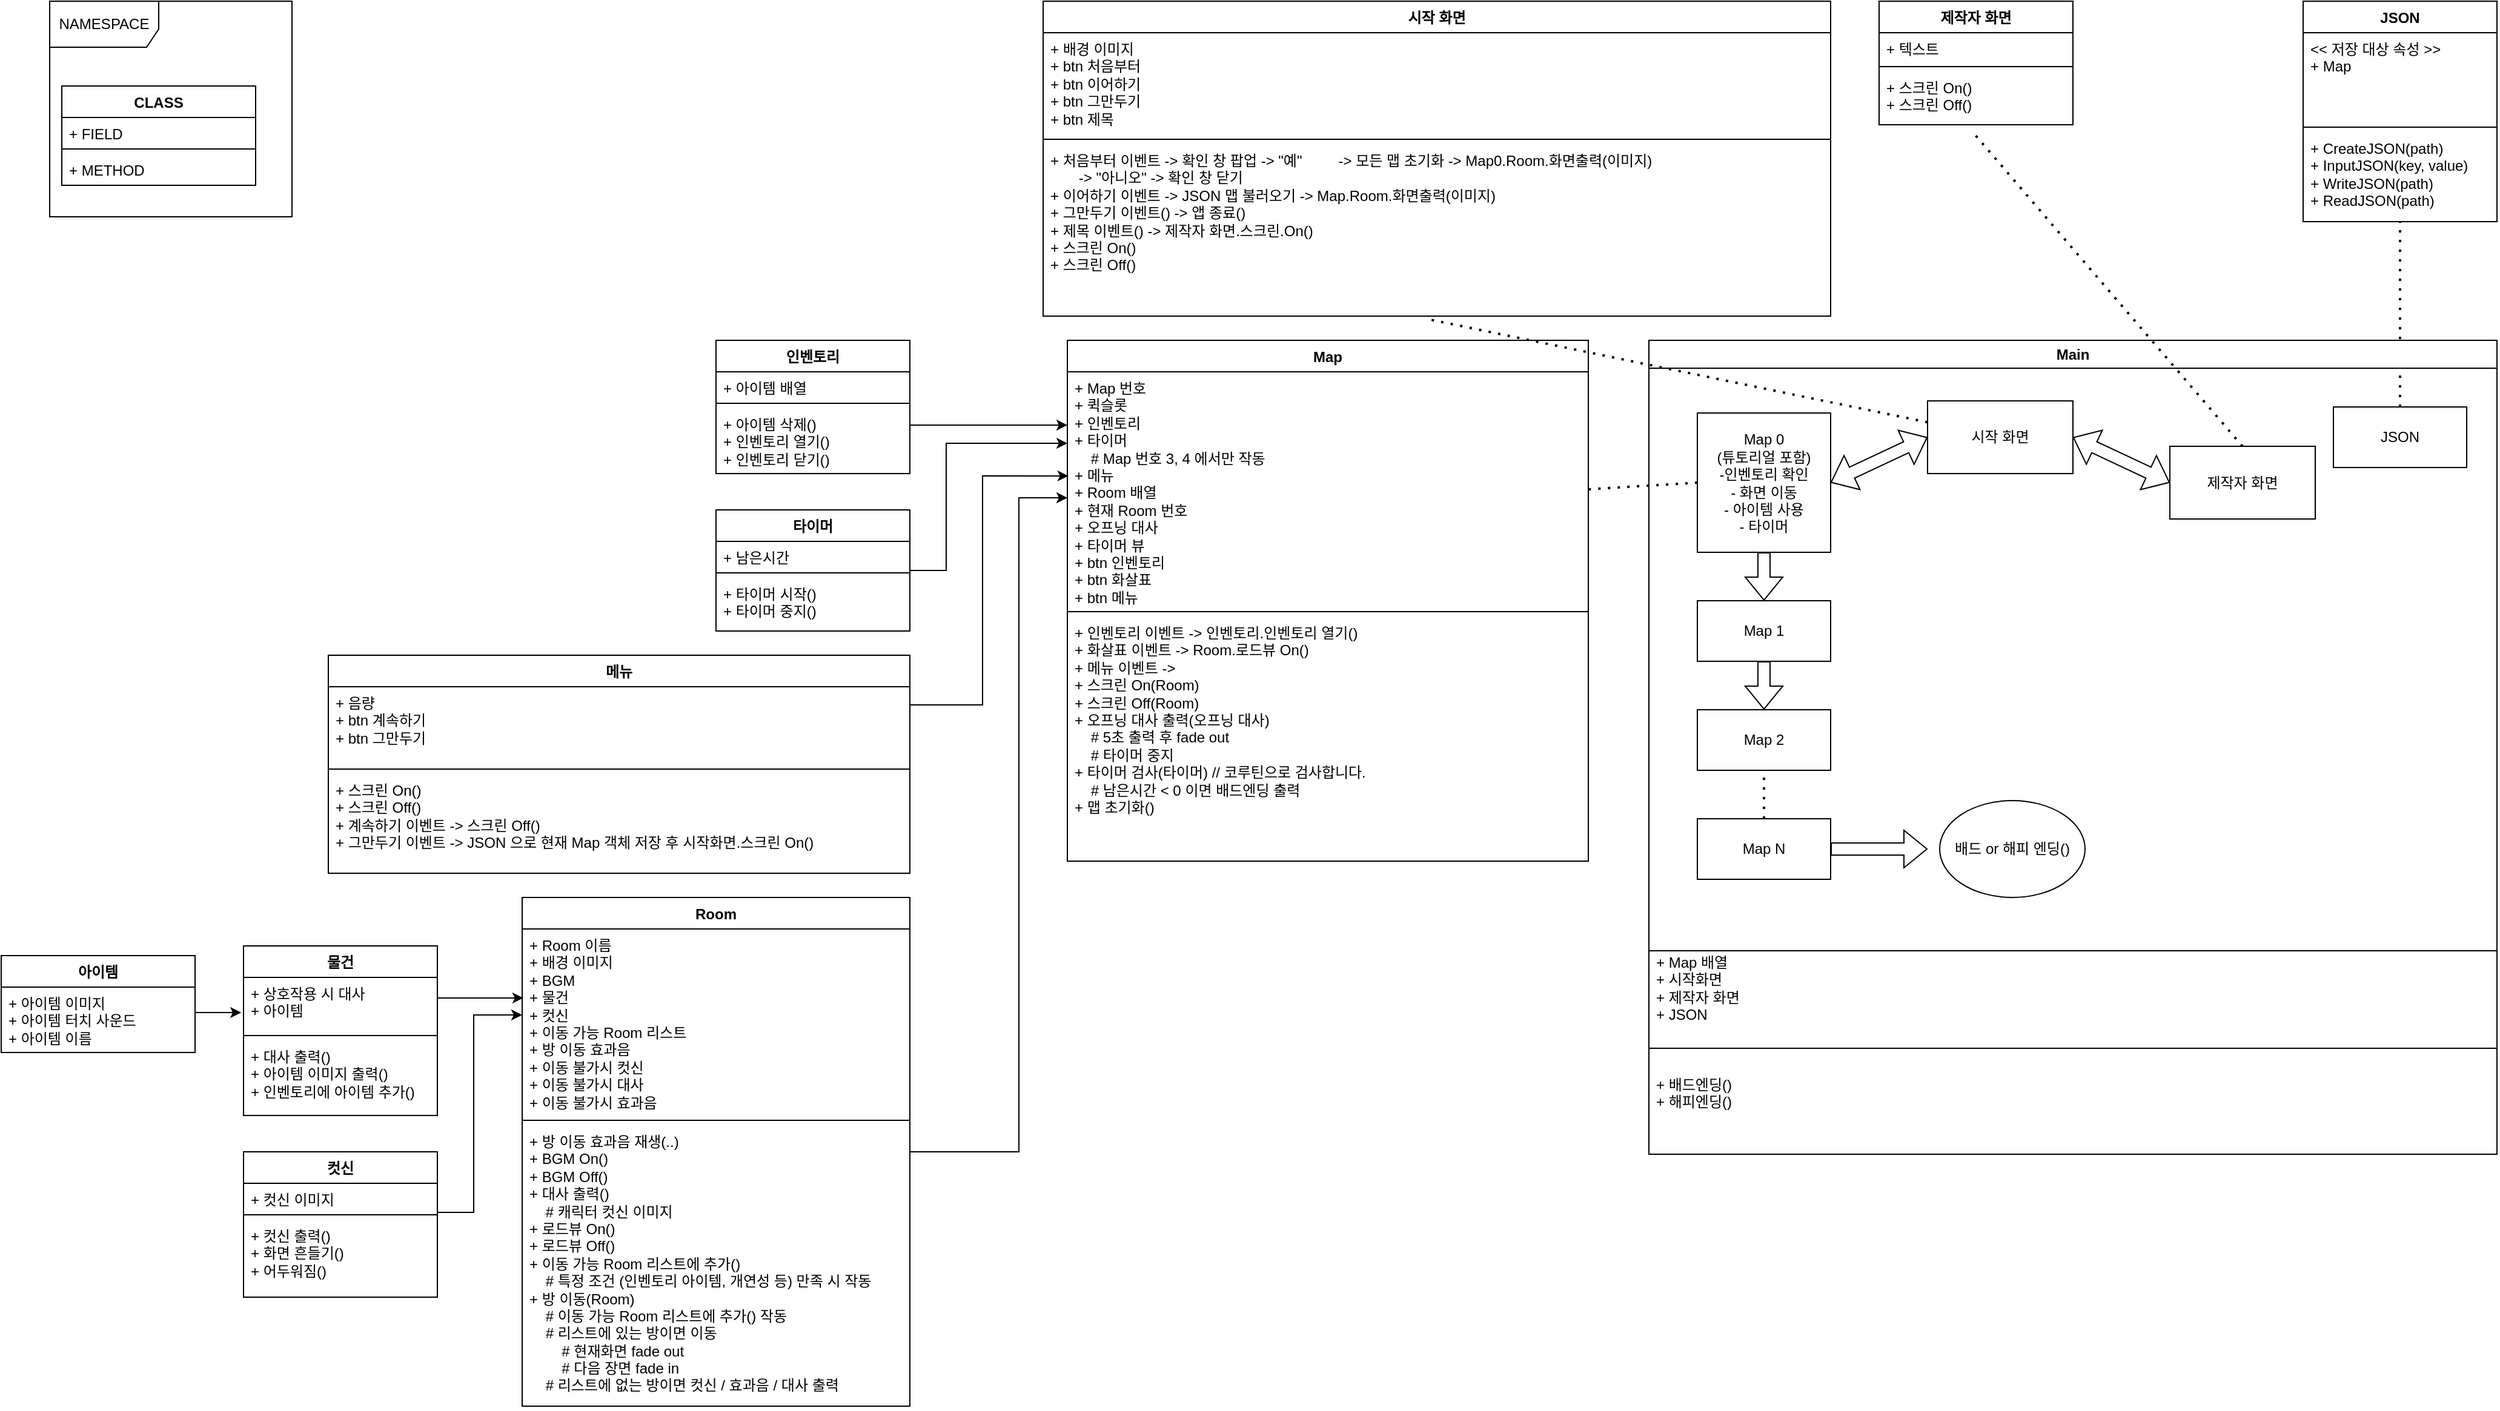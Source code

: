 <mxfile version="21.2.8" type="device">
  <diagram id="Ue0m_00hYuM2AanBgo_J" name="페이지-1">
    <mxGraphModel dx="3712" dy="1188" grid="1" gridSize="10" guides="1" tooltips="1" connect="1" arrows="1" fold="1" page="1" pageScale="1" pageWidth="827" pageHeight="1169" math="0" shadow="0">
      <root>
        <object label="" ReadJSON="" id="0">
          <mxCell />
        </object>
        <mxCell id="1" parent="0" />
        <mxCell id="vgwewGPwWs4jTi2JDRfR-20" value="CLASS" style="swimlane;fontStyle=1;align=center;verticalAlign=top;childLayout=stackLayout;horizontal=1;startSize=26;horizontalStack=0;resizeParent=1;resizeParentMax=0;resizeLast=0;collapsible=1;marginBottom=0;whiteSpace=wrap;html=1;" parent="1" vertex="1">
          <mxGeometry x="-810" y="80" width="160" height="82" as="geometry" />
        </mxCell>
        <mxCell id="vgwewGPwWs4jTi2JDRfR-21" value="+ FIELD" style="text;strokeColor=none;fillColor=none;align=left;verticalAlign=top;spacingLeft=4;spacingRight=4;overflow=hidden;rotatable=0;points=[[0,0.5],[1,0.5]];portConstraint=eastwest;whiteSpace=wrap;html=1;" parent="vgwewGPwWs4jTi2JDRfR-20" vertex="1">
          <mxGeometry y="26" width="160" height="22" as="geometry" />
        </mxCell>
        <mxCell id="vgwewGPwWs4jTi2JDRfR-22" value="" style="line;strokeWidth=1;fillColor=none;align=left;verticalAlign=middle;spacingTop=-1;spacingLeft=3;spacingRight=3;rotatable=0;labelPosition=right;points=[];portConstraint=eastwest;strokeColor=inherit;" parent="vgwewGPwWs4jTi2JDRfR-20" vertex="1">
          <mxGeometry y="48" width="160" height="8" as="geometry" />
        </mxCell>
        <mxCell id="vgwewGPwWs4jTi2JDRfR-23" value="+ METHOD" style="text;strokeColor=none;fillColor=none;align=left;verticalAlign=top;spacingLeft=4;spacingRight=4;overflow=hidden;rotatable=0;points=[[0,0.5],[1,0.5]];portConstraint=eastwest;whiteSpace=wrap;html=1;" parent="vgwewGPwWs4jTi2JDRfR-20" vertex="1">
          <mxGeometry y="56" width="160" height="26" as="geometry" />
        </mxCell>
        <mxCell id="vgwewGPwWs4jTi2JDRfR-25" value="시작 화면" style="swimlane;fontStyle=1;align=center;verticalAlign=top;childLayout=stackLayout;horizontal=1;startSize=26;horizontalStack=0;resizeParent=1;resizeParentMax=0;resizeLast=0;collapsible=1;marginBottom=0;whiteSpace=wrap;html=1;" parent="1" vertex="1">
          <mxGeometry y="10" width="650" height="260" as="geometry" />
        </mxCell>
        <mxCell id="vgwewGPwWs4jTi2JDRfR-26" value="+ 배경 이미지&lt;br&gt;+ btn 처음부터&lt;br&gt;+ btn 이어하기&lt;br&gt;+ btn 그만두기&lt;br&gt;+ btn 제목" style="text;strokeColor=none;fillColor=none;align=left;verticalAlign=top;spacingLeft=4;spacingRight=4;overflow=hidden;rotatable=0;points=[[0,0.5],[1,0.5]];portConstraint=eastwest;whiteSpace=wrap;html=1;" parent="vgwewGPwWs4jTi2JDRfR-25" vertex="1">
          <mxGeometry y="26" width="650" height="84" as="geometry" />
        </mxCell>
        <mxCell id="vgwewGPwWs4jTi2JDRfR-27" value="" style="line;strokeWidth=1;fillColor=none;align=left;verticalAlign=middle;spacingTop=-1;spacingLeft=3;spacingRight=3;rotatable=0;labelPosition=right;points=[];portConstraint=eastwest;strokeColor=inherit;" parent="vgwewGPwWs4jTi2JDRfR-25" vertex="1">
          <mxGeometry y="110" width="650" height="8" as="geometry" />
        </mxCell>
        <mxCell id="vgwewGPwWs4jTi2JDRfR-28" value="+ 처음부터 이벤트 -&amp;gt; 확인 창 팝업 -&amp;gt; &quot;예&quot;&amp;nbsp; &amp;nbsp; &amp;nbsp; &amp;nbsp; &amp;nbsp;-&amp;gt; 모든 맵 초기화 -&amp;gt; Map0.Room.화면출력(이미지)&lt;br&gt;&lt;span style=&quot;white-space: pre;&quot;&gt; &lt;/span&gt;&lt;span style=&quot;white-space: pre;&quot;&gt; &lt;/span&gt;&lt;span style=&quot;white-space: pre;&quot;&gt; &lt;/span&gt;&lt;span style=&quot;white-space: pre;&quot;&gt; &lt;/span&gt;&lt;span style=&quot;white-space: pre;&quot;&gt; &lt;/span&gt;&lt;span style=&quot;white-space: pre;&quot;&gt; &lt;/span&gt;&lt;span style=&quot;white-space: pre;&quot;&gt; &lt;/span&gt;-&amp;gt; &quot;아니오&quot; -&amp;gt; 확인 창 닫기&lt;br&gt;+ 이어하기 이벤트 -&amp;gt; JSON 맵 불러오기 -&amp;gt; Map.Room.화면출력(이미지)&lt;br&gt;+ 그만두기 이벤트() -&amp;gt; 앱 종료()&lt;br&gt;+ 제목 이벤트() -&amp;gt; 제작자 화면.스크린.On()&lt;br&gt;+ 스크린 On()&lt;br&gt;+ 스크린 Off()" style="text;strokeColor=none;fillColor=none;align=left;verticalAlign=top;spacingLeft=4;spacingRight=4;overflow=hidden;rotatable=0;points=[[0,0.5],[1,0.5]];portConstraint=eastwest;whiteSpace=wrap;html=1;" parent="vgwewGPwWs4jTi2JDRfR-25" vertex="1">
          <mxGeometry y="118" width="650" height="142" as="geometry" />
        </mxCell>
        <mxCell id="vgwewGPwWs4jTi2JDRfR-30" value="NAMESPACE" style="shape=umlFrame;whiteSpace=wrap;html=1;pointerEvents=0;width=90;height=38;" parent="1" vertex="1">
          <mxGeometry x="-820" y="10" width="200" height="178" as="geometry" />
        </mxCell>
        <mxCell id="pPsOl5LPwn0ToeVwiGtm-1" value="물건" style="swimlane;fontStyle=1;align=center;verticalAlign=top;childLayout=stackLayout;horizontal=1;startSize=26;horizontalStack=0;resizeParent=1;resizeParentMax=0;resizeLast=0;collapsible=1;marginBottom=0;whiteSpace=wrap;html=1;" parent="1" vertex="1">
          <mxGeometry x="-660" y="790" width="160" height="140" as="geometry" />
        </mxCell>
        <mxCell id="pPsOl5LPwn0ToeVwiGtm-2" value="+ 상호작용 시 대사&lt;br&gt;+ 아이템" style="text;strokeColor=none;fillColor=none;align=left;verticalAlign=top;spacingLeft=4;spacingRight=4;overflow=hidden;rotatable=0;points=[[0,0.5],[1,0.5]];portConstraint=eastwest;whiteSpace=wrap;html=1;" parent="pPsOl5LPwn0ToeVwiGtm-1" vertex="1">
          <mxGeometry y="26" width="160" height="44" as="geometry" />
        </mxCell>
        <mxCell id="pPsOl5LPwn0ToeVwiGtm-3" value="" style="line;strokeWidth=1;fillColor=none;align=left;verticalAlign=middle;spacingTop=-1;spacingLeft=3;spacingRight=3;rotatable=0;labelPosition=right;points=[];portConstraint=eastwest;strokeColor=inherit;" parent="pPsOl5LPwn0ToeVwiGtm-1" vertex="1">
          <mxGeometry y="70" width="160" height="8" as="geometry" />
        </mxCell>
        <mxCell id="pPsOl5LPwn0ToeVwiGtm-4" value="+ 대사 출력()&lt;br&gt;+ 아이템 이미지 출력()&lt;br&gt;+ 인벤토리에 아이템 추가()" style="text;strokeColor=none;fillColor=none;align=left;verticalAlign=top;spacingLeft=4;spacingRight=4;overflow=hidden;rotatable=0;points=[[0,0.5],[1,0.5]];portConstraint=eastwest;whiteSpace=wrap;html=1;" parent="pPsOl5LPwn0ToeVwiGtm-1" vertex="1">
          <mxGeometry y="78" width="160" height="62" as="geometry" />
        </mxCell>
        <mxCell id="pPsOl5LPwn0ToeVwiGtm-11" value="" style="endArrow=none;dashed=1;html=1;dashPattern=1 3;strokeWidth=2;rounded=0;exitX=0.5;exitY=0;exitDx=0;exitDy=0;" parent="1" source="pPsOl5LPwn0ToeVwiGtm-10" target="1Pmvb0UldeOB8in_ccyl-34" edge="1">
          <mxGeometry width="50" height="50" relative="1" as="geometry">
            <mxPoint x="390" y="570" as="sourcePoint" />
            <mxPoint x="1040" y="255" as="targetPoint" />
          </mxGeometry>
        </mxCell>
        <mxCell id="pPsOl5LPwn0ToeVwiGtm-23" value="Main" style="swimlane;whiteSpace=wrap;html=1;" parent="1" vertex="1">
          <mxGeometry x="500" y="290" width="700" height="672" as="geometry" />
        </mxCell>
        <mxCell id="pPsOl5LPwn0ToeVwiGtm-10" value="JSON" style="html=1;whiteSpace=wrap;" parent="pPsOl5LPwn0ToeVwiGtm-23" vertex="1">
          <mxGeometry x="565" y="55" width="110" height="50" as="geometry" />
        </mxCell>
        <mxCell id="vgwewGPwWs4jTi2JDRfR-37" value="Map 0&lt;br&gt;(튜토리얼 포함)&lt;br&gt;-인벤토리 확인&lt;br&gt;- 화면 이동&lt;br&gt;- 아이템 사용&lt;br&gt;- 타이머" style="html=1;whiteSpace=wrap;" parent="pPsOl5LPwn0ToeVwiGtm-23" vertex="1">
          <mxGeometry x="40" y="60" width="110" height="115" as="geometry" />
        </mxCell>
        <mxCell id="vgwewGPwWs4jTi2JDRfR-39" value="Map 1" style="html=1;whiteSpace=wrap;" parent="pPsOl5LPwn0ToeVwiGtm-23" vertex="1">
          <mxGeometry x="40" y="215" width="110" height="50" as="geometry" />
        </mxCell>
        <mxCell id="vgwewGPwWs4jTi2JDRfR-38" value="Map 2" style="html=1;whiteSpace=wrap;" parent="pPsOl5LPwn0ToeVwiGtm-23" vertex="1">
          <mxGeometry x="40" y="305" width="110" height="50" as="geometry" />
        </mxCell>
        <mxCell id="pPsOl5LPwn0ToeVwiGtm-28" value="시작 화면" style="rounded=0;whiteSpace=wrap;html=1;" parent="pPsOl5LPwn0ToeVwiGtm-23" vertex="1">
          <mxGeometry x="230" y="50" width="120" height="60" as="geometry" />
        </mxCell>
        <mxCell id="1Pmvb0UldeOB8in_ccyl-90" value="" style="endArrow=none;dashed=1;html=1;dashPattern=1 3;strokeWidth=2;rounded=0;entryX=0.5;entryY=1;entryDx=0;entryDy=0;exitX=0.5;exitY=0;exitDx=0;exitDy=0;" parent="pPsOl5LPwn0ToeVwiGtm-23" source="1Pmvb0UldeOB8in_ccyl-92" target="vgwewGPwWs4jTi2JDRfR-38" edge="1">
          <mxGeometry width="50" height="50" relative="1" as="geometry">
            <mxPoint x="130" y="430" as="sourcePoint" />
            <mxPoint x="130" y="370" as="targetPoint" />
          </mxGeometry>
        </mxCell>
        <mxCell id="1Pmvb0UldeOB8in_ccyl-92" value="Map N" style="html=1;whiteSpace=wrap;" parent="pPsOl5LPwn0ToeVwiGtm-23" vertex="1">
          <mxGeometry x="40" y="395" width="110" height="50" as="geometry" />
        </mxCell>
        <mxCell id="1Pmvb0UldeOB8in_ccyl-93" value="제작자 화면" style="rounded=0;whiteSpace=wrap;html=1;" parent="pPsOl5LPwn0ToeVwiGtm-23" vertex="1">
          <mxGeometry x="430" y="87.5" width="120" height="60" as="geometry" />
        </mxCell>
        <mxCell id="1Pmvb0UldeOB8in_ccyl-94" value="" style="shape=flexArrow;endArrow=classic;startArrow=classic;html=1;rounded=0;exitX=1;exitY=0.5;exitDx=0;exitDy=0;entryX=0;entryY=0.5;entryDx=0;entryDy=0;" parent="pPsOl5LPwn0ToeVwiGtm-23" source="pPsOl5LPwn0ToeVwiGtm-28" target="1Pmvb0UldeOB8in_ccyl-93" edge="1">
          <mxGeometry width="100" height="100" relative="1" as="geometry">
            <mxPoint x="427" y="270" as="sourcePoint" />
            <mxPoint x="500" y="270" as="targetPoint" />
          </mxGeometry>
        </mxCell>
        <mxCell id="1Pmvb0UldeOB8in_ccyl-95" value="" style="shape=flexArrow;endArrow=classic;startArrow=classic;html=1;rounded=0;entryX=0;entryY=0.5;entryDx=0;entryDy=0;exitX=1;exitY=0.5;exitDx=0;exitDy=0;" parent="pPsOl5LPwn0ToeVwiGtm-23" source="vgwewGPwWs4jTi2JDRfR-37" target="pPsOl5LPwn0ToeVwiGtm-28" edge="1">
          <mxGeometry width="100" height="100" relative="1" as="geometry">
            <mxPoint x="100" y="120" as="sourcePoint" />
            <mxPoint x="200" y="20" as="targetPoint" />
          </mxGeometry>
        </mxCell>
        <mxCell id="1Pmvb0UldeOB8in_ccyl-96" value="" style="shape=flexArrow;endArrow=classic;html=1;rounded=0;exitX=0.5;exitY=1;exitDx=0;exitDy=0;entryX=0.5;entryY=0;entryDx=0;entryDy=0;" parent="pPsOl5LPwn0ToeVwiGtm-23" source="vgwewGPwWs4jTi2JDRfR-37" target="vgwewGPwWs4jTi2JDRfR-39" edge="1">
          <mxGeometry width="50" height="50" relative="1" as="geometry">
            <mxPoint x="120" y="80" as="sourcePoint" />
            <mxPoint x="170" y="30" as="targetPoint" />
          </mxGeometry>
        </mxCell>
        <mxCell id="1Pmvb0UldeOB8in_ccyl-97" value="" style="shape=flexArrow;endArrow=classic;html=1;rounded=0;exitX=0.5;exitY=1;exitDx=0;exitDy=0;entryX=0.5;entryY=0;entryDx=0;entryDy=0;" parent="pPsOl5LPwn0ToeVwiGtm-23" source="vgwewGPwWs4jTi2JDRfR-39" target="vgwewGPwWs4jTi2JDRfR-38" edge="1">
          <mxGeometry width="50" height="50" relative="1" as="geometry">
            <mxPoint x="225" y="180" as="sourcePoint" />
            <mxPoint x="225" y="220" as="targetPoint" />
          </mxGeometry>
        </mxCell>
        <mxCell id="1Pmvb0UldeOB8in_ccyl-175" value="+ Map 배열&lt;br&gt;+ 시작화면&lt;br&gt;+ 제작자 화면&lt;br&gt;+ JSON&lt;br&gt;&lt;br&gt;&lt;br&gt;&lt;br&gt;+ 배드엔딩()&lt;br&gt;+ 해피엔딩()" style="text;strokeColor=none;fillColor=none;align=left;verticalAlign=top;spacingLeft=4;spacingRight=4;overflow=hidden;rotatable=0;points=[[0,0.5],[1,0.5]];portConstraint=eastwest;whiteSpace=wrap;html=1;" parent="pPsOl5LPwn0ToeVwiGtm-23" vertex="1">
          <mxGeometry y="500" width="700" height="170" as="geometry" />
        </mxCell>
        <mxCell id="1Pmvb0UldeOB8in_ccyl-176" value="" style="endArrow=none;html=1;rounded=0;entryX=1;entryY=0.75;entryDx=0;entryDy=0;exitX=0;exitY=0.75;exitDx=0;exitDy=0;" parent="pPsOl5LPwn0ToeVwiGtm-23" edge="1">
          <mxGeometry width="50" height="50" relative="1" as="geometry">
            <mxPoint y="584.5" as="sourcePoint" />
            <mxPoint x="700" y="584.5" as="targetPoint" />
          </mxGeometry>
        </mxCell>
        <mxCell id="L1P2GhvZh-4gZIGBXF53-2" value="배드 or 해피 엔딩()" style="ellipse;whiteSpace=wrap;html=1;" parent="pPsOl5LPwn0ToeVwiGtm-23" vertex="1">
          <mxGeometry x="240" y="380" width="120" height="80" as="geometry" />
        </mxCell>
        <mxCell id="vgwewGPwWs4jTi2JDRfR-41" value="Map" style="swimlane;fontStyle=1;align=center;verticalAlign=top;childLayout=stackLayout;horizontal=1;startSize=26;horizontalStack=0;resizeParent=1;resizeParentMax=0;resizeLast=0;collapsible=1;marginBottom=0;whiteSpace=wrap;html=1;" parent="1" vertex="1">
          <mxGeometry x="20" y="290" width="430" height="430" as="geometry" />
        </mxCell>
        <mxCell id="vgwewGPwWs4jTi2JDRfR-42" value="+ Map 번호&lt;br&gt;+ 퀵슬롯&lt;br&gt;+ 인벤토리&lt;br&gt;+ 타이머&lt;br&gt;&amp;nbsp; &amp;nbsp; # Map 번호 3, 4 에서만 작동&lt;br&gt;+ 메뉴&lt;br&gt;+ Room 배열&lt;br style=&quot;border-color: var(--border-color);&quot;&gt;+ 현재 Room 번호&lt;br&gt;+ 오프닝 대사&lt;br&gt;+ 타이머 뷰&lt;br&gt;+ btn 인벤토리&lt;br&gt;+ btn 화살표&lt;br&gt;+ btn 메뉴" style="text;strokeColor=none;fillColor=none;align=left;verticalAlign=top;spacingLeft=4;spacingRight=4;overflow=hidden;rotatable=0;points=[[0,0.5],[1,0.5]];portConstraint=eastwest;whiteSpace=wrap;html=1;" parent="vgwewGPwWs4jTi2JDRfR-41" vertex="1">
          <mxGeometry y="26" width="430" height="194" as="geometry" />
        </mxCell>
        <mxCell id="vgwewGPwWs4jTi2JDRfR-43" value="" style="line;strokeWidth=1;fillColor=none;align=left;verticalAlign=middle;spacingTop=-1;spacingLeft=3;spacingRight=3;rotatable=0;labelPosition=right;points=[];portConstraint=eastwest;strokeColor=inherit;" parent="vgwewGPwWs4jTi2JDRfR-41" vertex="1">
          <mxGeometry y="220" width="430" height="8" as="geometry" />
        </mxCell>
        <mxCell id="vgwewGPwWs4jTi2JDRfR-44" value="+ 인벤토리 이벤트 -&amp;gt; 인벤토리.인벤토리 열기()&lt;br&gt;+ 화살표 이벤트 -&amp;gt; Room.로드뷰 On()&lt;br&gt;+ 메뉴 이벤트 -&amp;gt;&amp;nbsp;&lt;br&gt;+ 스크린 On(Room)&lt;br&gt;+ 스크린 Off(Room)&lt;br&gt;+ 오프닝 대사 출력(오프닝 대사)&lt;br&gt;&amp;nbsp; &amp;nbsp; # 5초 출력 후 fade out&lt;br&gt;&amp;nbsp; &amp;nbsp; # 타이머 중지&lt;br&gt;+ 타이머 검사(타이머) // 코루틴으로 검사합니다.&lt;br&gt;&amp;nbsp; &amp;nbsp; # 남은시간 &amp;lt; 0 이면 배드엔딩 출력&lt;br&gt;+ 맵 초기화()" style="text;strokeColor=none;fillColor=none;align=left;verticalAlign=top;spacingLeft=4;spacingRight=4;overflow=hidden;rotatable=0;points=[[0,0.5],[1,0.5]];portConstraint=eastwest;whiteSpace=wrap;html=1;" parent="vgwewGPwWs4jTi2JDRfR-41" vertex="1">
          <mxGeometry y="228" width="430" height="202" as="geometry" />
        </mxCell>
        <mxCell id="pPsOl5LPwn0ToeVwiGtm-27" value="" style="endArrow=none;dashed=1;html=1;dashPattern=1 3;strokeWidth=2;rounded=0;entryX=1;entryY=0.5;entryDx=0;entryDy=0;exitX=0;exitY=0.5;exitDx=0;exitDy=0;" parent="1" source="vgwewGPwWs4jTi2JDRfR-37" target="vgwewGPwWs4jTi2JDRfR-42" edge="1">
          <mxGeometry width="50" height="50" relative="1" as="geometry">
            <mxPoint x="270" y="650" as="sourcePoint" />
            <mxPoint x="320" y="600" as="targetPoint" />
          </mxGeometry>
        </mxCell>
        <mxCell id="pPsOl5LPwn0ToeVwiGtm-29" value="" style="endArrow=none;dashed=1;html=1;dashPattern=1 3;strokeWidth=2;rounded=0;entryX=0.492;entryY=1.021;entryDx=0;entryDy=0;entryPerimeter=0;" parent="1" source="pPsOl5LPwn0ToeVwiGtm-28" target="vgwewGPwWs4jTi2JDRfR-28" edge="1">
          <mxGeometry width="50" height="50" relative="1" as="geometry">
            <mxPoint x="270" y="650" as="sourcePoint" />
            <mxPoint x="320" y="600" as="targetPoint" />
          </mxGeometry>
        </mxCell>
        <mxCell id="1Pmvb0UldeOB8in_ccyl-11" value="" style="edgeStyle=orthogonalEdgeStyle;rounded=0;orthogonalLoop=1;jettySize=auto;html=1;" parent="1" source="1Pmvb0UldeOB8in_ccyl-1" edge="1">
          <mxGeometry relative="1" as="geometry">
            <mxPoint x="20" y="420" as="targetPoint" />
            <Array as="points">
              <mxPoint x="-20" y="695" />
              <mxPoint x="-20" y="420" />
              <mxPoint x="21" y="420" />
            </Array>
          </mxGeometry>
        </mxCell>
        <mxCell id="1Pmvb0UldeOB8in_ccyl-1" value="Room" style="swimlane;fontStyle=1;align=center;verticalAlign=top;childLayout=stackLayout;horizontal=1;startSize=26;horizontalStack=0;resizeParent=1;resizeParentMax=0;resizeLast=0;collapsible=1;marginBottom=0;whiteSpace=wrap;html=1;" parent="1" vertex="1">
          <mxGeometry x="-430" y="750" width="320" height="420" as="geometry" />
        </mxCell>
        <mxCell id="1Pmvb0UldeOB8in_ccyl-2" value="+ Room 이름&lt;br&gt;+ 배경 이미지&lt;br&gt;+ BGM&lt;br&gt;+ 물건&lt;br&gt;+ 컷신&lt;br&gt;+ 이동 가능 Room 리스트&lt;br&gt;+ 방 이동 효과음&lt;br&gt;+ 이동 불가시 컷신&lt;br&gt;+ 이동 불가시 대사&lt;br&gt;+ 이동 불가시 효과음" style="text;strokeColor=none;fillColor=none;align=left;verticalAlign=top;spacingLeft=4;spacingRight=4;overflow=hidden;rotatable=0;points=[[0,0.5],[1,0.5]];portConstraint=eastwest;whiteSpace=wrap;html=1;" parent="1Pmvb0UldeOB8in_ccyl-1" vertex="1">
          <mxGeometry y="26" width="320" height="154" as="geometry" />
        </mxCell>
        <mxCell id="1Pmvb0UldeOB8in_ccyl-3" value="" style="line;strokeWidth=1;fillColor=none;align=left;verticalAlign=middle;spacingTop=-1;spacingLeft=3;spacingRight=3;rotatable=0;labelPosition=right;points=[];portConstraint=eastwest;strokeColor=inherit;" parent="1Pmvb0UldeOB8in_ccyl-1" vertex="1">
          <mxGeometry y="180" width="320" height="8" as="geometry" />
        </mxCell>
        <mxCell id="1Pmvb0UldeOB8in_ccyl-4" value="+ 방 이동 효과음 재생(..)&lt;br&gt;+ BGM On()&lt;br&gt;+ BGM Off()&lt;br&gt;+ 대사 출력()&lt;br&gt;&amp;nbsp; &amp;nbsp; # 캐릭터 컷신 이미지&lt;br&gt;+ 로드뷰 On()&lt;br style=&quot;border-color: var(--border-color);&quot;&gt;+ 로드뷰 Off()&lt;br&gt;+ 이동 가능 Room 리스트에 추가()&lt;br&gt;&amp;nbsp; &amp;nbsp; # 특정 조건 (인벤토리 아이템, 개연성 등) 만족 시 작동&lt;br&gt;+ 방 이동(Room)&lt;br&gt;&amp;nbsp; &amp;nbsp; # 이동 가능 Room 리스트에 추가() 작동&lt;br&gt;&amp;nbsp; &amp;nbsp; # 리스트에 있는 방이면 이동&lt;br style=&quot;border-color: var(--border-color);&quot;&gt;&amp;nbsp; &amp;nbsp; &amp;nbsp; &amp;nbsp; # 현재화면 fade out&lt;br&gt;&amp;nbsp; &amp;nbsp; &amp;nbsp; &amp;nbsp; # 다음 장면 fade in&lt;br&gt;&amp;nbsp; &amp;nbsp; # 리스트에 없는 방이면 컷신 / 효과음 / 대사 출력" style="text;strokeColor=none;fillColor=none;align=left;verticalAlign=top;spacingLeft=4;spacingRight=4;overflow=hidden;rotatable=0;points=[[0,0.5],[1,0.5]];portConstraint=eastwest;whiteSpace=wrap;html=1;" parent="1Pmvb0UldeOB8in_ccyl-1" vertex="1">
          <mxGeometry y="188" width="320" height="232" as="geometry" />
        </mxCell>
        <mxCell id="1Pmvb0UldeOB8in_ccyl-30" style="edgeStyle=orthogonalEdgeStyle;rounded=0;orthogonalLoop=1;jettySize=auto;html=1;" parent="1" source="1Pmvb0UldeOB8in_ccyl-12" target="vgwewGPwWs4jTi2JDRfR-42" edge="1">
          <mxGeometry relative="1" as="geometry">
            <mxPoint x="20" y="400" as="targetPoint" />
            <Array as="points">
              <mxPoint x="-80" y="480" />
              <mxPoint x="-80" y="375" />
            </Array>
          </mxGeometry>
        </mxCell>
        <mxCell id="1Pmvb0UldeOB8in_ccyl-12" value="타이머" style="swimlane;fontStyle=1;align=center;verticalAlign=top;childLayout=stackLayout;horizontal=1;startSize=26;horizontalStack=0;resizeParent=1;resizeParentMax=0;resizeLast=0;collapsible=1;marginBottom=0;whiteSpace=wrap;html=1;" parent="1" vertex="1">
          <mxGeometry x="-270" y="430" width="160" height="100" as="geometry" />
        </mxCell>
        <mxCell id="1Pmvb0UldeOB8in_ccyl-13" value="+ 남은시간" style="text;strokeColor=none;fillColor=none;align=left;verticalAlign=top;spacingLeft=4;spacingRight=4;overflow=hidden;rotatable=0;points=[[0,0.5],[1,0.5]];portConstraint=eastwest;whiteSpace=wrap;html=1;" parent="1Pmvb0UldeOB8in_ccyl-12" vertex="1">
          <mxGeometry y="26" width="160" height="22" as="geometry" />
        </mxCell>
        <mxCell id="1Pmvb0UldeOB8in_ccyl-14" value="" style="line;strokeWidth=1;fillColor=none;align=left;verticalAlign=middle;spacingTop=-1;spacingLeft=3;spacingRight=3;rotatable=0;labelPosition=right;points=[];portConstraint=eastwest;strokeColor=inherit;" parent="1Pmvb0UldeOB8in_ccyl-12" vertex="1">
          <mxGeometry y="48" width="160" height="8" as="geometry" />
        </mxCell>
        <mxCell id="1Pmvb0UldeOB8in_ccyl-15" value="+ 타이머 시작()&lt;br&gt;+ 타이머 중지()" style="text;strokeColor=none;fillColor=none;align=left;verticalAlign=top;spacingLeft=4;spacingRight=4;overflow=hidden;rotatable=0;points=[[0,0.5],[1,0.5]];portConstraint=eastwest;whiteSpace=wrap;html=1;" parent="1Pmvb0UldeOB8in_ccyl-12" vertex="1">
          <mxGeometry y="56" width="160" height="44" as="geometry" />
        </mxCell>
        <mxCell id="1Pmvb0UldeOB8in_ccyl-165" style="edgeStyle=orthogonalEdgeStyle;rounded=0;orthogonalLoop=1;jettySize=auto;html=1;entryX=-0.012;entryY=0.659;entryDx=0;entryDy=0;entryPerimeter=0;" parent="1" source="1Pmvb0UldeOB8in_ccyl-16" target="pPsOl5LPwn0ToeVwiGtm-2" edge="1">
          <mxGeometry relative="1" as="geometry">
            <Array as="points">
              <mxPoint x="-730" y="845" />
              <mxPoint x="-730" y="845" />
            </Array>
          </mxGeometry>
        </mxCell>
        <mxCell id="1Pmvb0UldeOB8in_ccyl-16" value="아이템" style="swimlane;fontStyle=1;align=center;verticalAlign=top;childLayout=stackLayout;horizontal=1;startSize=26;horizontalStack=0;resizeParent=1;resizeParentMax=0;resizeLast=0;collapsible=1;marginBottom=0;whiteSpace=wrap;html=1;" parent="1" vertex="1">
          <mxGeometry x="-860" y="798" width="160" height="80" as="geometry" />
        </mxCell>
        <mxCell id="1Pmvb0UldeOB8in_ccyl-17" value="+ 아이템 이미지&lt;br&gt;+ 아이템 터치 사운드&lt;br&gt;+ 아이템 이름" style="text;strokeColor=none;fillColor=none;align=left;verticalAlign=top;spacingLeft=4;spacingRight=4;overflow=hidden;rotatable=0;points=[[0,0.5],[1,0.5]];portConstraint=eastwest;whiteSpace=wrap;html=1;" parent="1Pmvb0UldeOB8in_ccyl-16" vertex="1">
          <mxGeometry y="26" width="160" height="54" as="geometry" />
        </mxCell>
        <mxCell id="1Pmvb0UldeOB8in_ccyl-29" style="edgeStyle=orthogonalEdgeStyle;rounded=0;orthogonalLoop=1;jettySize=auto;html=1;" parent="1" source="1Pmvb0UldeOB8in_ccyl-23" edge="1">
          <mxGeometry relative="1" as="geometry">
            <mxPoint x="20" y="360" as="targetPoint" />
            <Array as="points">
              <mxPoint x="-210" y="360" />
              <mxPoint x="18" y="360" />
            </Array>
          </mxGeometry>
        </mxCell>
        <mxCell id="1Pmvb0UldeOB8in_ccyl-23" value="인벤토리" style="swimlane;fontStyle=1;align=center;verticalAlign=top;childLayout=stackLayout;horizontal=1;startSize=26;horizontalStack=0;resizeParent=1;resizeParentMax=0;resizeLast=0;collapsible=1;marginBottom=0;whiteSpace=wrap;html=1;" parent="1" vertex="1">
          <mxGeometry x="-270" y="290" width="160" height="110" as="geometry" />
        </mxCell>
        <mxCell id="1Pmvb0UldeOB8in_ccyl-24" value="+ 아이템 배열" style="text;strokeColor=none;fillColor=none;align=left;verticalAlign=top;spacingLeft=4;spacingRight=4;overflow=hidden;rotatable=0;points=[[0,0.5],[1,0.5]];portConstraint=eastwest;whiteSpace=wrap;html=1;" parent="1Pmvb0UldeOB8in_ccyl-23" vertex="1">
          <mxGeometry y="26" width="160" height="22" as="geometry" />
        </mxCell>
        <mxCell id="1Pmvb0UldeOB8in_ccyl-25" value="" style="line;strokeWidth=1;fillColor=none;align=left;verticalAlign=middle;spacingTop=-1;spacingLeft=3;spacingRight=3;rotatable=0;labelPosition=right;points=[];portConstraint=eastwest;strokeColor=inherit;" parent="1Pmvb0UldeOB8in_ccyl-23" vertex="1">
          <mxGeometry y="48" width="160" height="8" as="geometry" />
        </mxCell>
        <mxCell id="1Pmvb0UldeOB8in_ccyl-26" value="+ 아이템 삭제()&lt;br&gt;+ 인벤토리 열기()&lt;br&gt;+ 인벤토리 닫기()" style="text;strokeColor=none;fillColor=none;align=left;verticalAlign=top;spacingLeft=4;spacingRight=4;overflow=hidden;rotatable=0;points=[[0,0.5],[1,0.5]];portConstraint=eastwest;whiteSpace=wrap;html=1;" parent="1Pmvb0UldeOB8in_ccyl-23" vertex="1">
          <mxGeometry y="56" width="160" height="54" as="geometry" />
        </mxCell>
        <mxCell id="1Pmvb0UldeOB8in_ccyl-31" value="JSON" style="swimlane;fontStyle=1;align=center;verticalAlign=top;childLayout=stackLayout;horizontal=1;startSize=26;horizontalStack=0;resizeParent=1;resizeParentMax=0;resizeLast=0;collapsible=1;marginBottom=0;whiteSpace=wrap;html=1;" parent="1" vertex="1">
          <mxGeometry x="1040" y="10" width="160" height="182" as="geometry" />
        </mxCell>
        <mxCell id="1Pmvb0UldeOB8in_ccyl-32" value="&amp;lt;&amp;lt; 저장 대상 속성 &amp;gt;&amp;gt;&lt;br&gt;+ Map" style="text;strokeColor=none;fillColor=none;align=left;verticalAlign=top;spacingLeft=4;spacingRight=4;overflow=hidden;rotatable=0;points=[[0,0.5],[1,0.5]];portConstraint=eastwest;whiteSpace=wrap;html=1;" parent="1Pmvb0UldeOB8in_ccyl-31" vertex="1">
          <mxGeometry y="26" width="160" height="74" as="geometry" />
        </mxCell>
        <mxCell id="1Pmvb0UldeOB8in_ccyl-33" value="" style="line;strokeWidth=1;fillColor=none;align=left;verticalAlign=middle;spacingTop=-1;spacingLeft=3;spacingRight=3;rotatable=0;labelPosition=right;points=[];portConstraint=eastwest;strokeColor=inherit;" parent="1Pmvb0UldeOB8in_ccyl-31" vertex="1">
          <mxGeometry y="100" width="160" height="8" as="geometry" />
        </mxCell>
        <mxCell id="1Pmvb0UldeOB8in_ccyl-34" value="+ CreateJSON(path)&lt;br style=&quot;border-color: var(--border-color);&quot;&gt;+ InputJSON(key, value)&lt;br style=&quot;border-color: var(--border-color);&quot;&gt;+ WriteJSON(path)&lt;br style=&quot;border-color: var(--border-color);&quot;&gt;+ ReadJSON(path)" style="text;strokeColor=none;fillColor=none;align=left;verticalAlign=top;spacingLeft=4;spacingRight=4;overflow=hidden;rotatable=0;points=[[0,0.5],[1,0.5]];portConstraint=eastwest;whiteSpace=wrap;html=1;" parent="1Pmvb0UldeOB8in_ccyl-31" vertex="1">
          <mxGeometry y="108" width="160" height="74" as="geometry" />
        </mxCell>
        <mxCell id="1Pmvb0UldeOB8in_ccyl-84" value="제작자 화면" style="swimlane;fontStyle=1;align=center;verticalAlign=top;childLayout=stackLayout;horizontal=1;startSize=26;horizontalStack=0;resizeParent=1;resizeParentMax=0;resizeLast=0;collapsible=1;marginBottom=0;whiteSpace=wrap;html=1;" parent="1" vertex="1">
          <mxGeometry x="690" y="10" width="160" height="102" as="geometry" />
        </mxCell>
        <mxCell id="1Pmvb0UldeOB8in_ccyl-85" value="+ 텍스트" style="text;strokeColor=none;fillColor=none;align=left;verticalAlign=top;spacingLeft=4;spacingRight=4;overflow=hidden;rotatable=0;points=[[0,0.5],[1,0.5]];portConstraint=eastwest;whiteSpace=wrap;html=1;" parent="1Pmvb0UldeOB8in_ccyl-84" vertex="1">
          <mxGeometry y="26" width="160" height="24" as="geometry" />
        </mxCell>
        <mxCell id="1Pmvb0UldeOB8in_ccyl-86" value="" style="line;strokeWidth=1;fillColor=none;align=left;verticalAlign=middle;spacingTop=-1;spacingLeft=3;spacingRight=3;rotatable=0;labelPosition=right;points=[];portConstraint=eastwest;strokeColor=inherit;" parent="1Pmvb0UldeOB8in_ccyl-84" vertex="1">
          <mxGeometry y="50" width="160" height="8" as="geometry" />
        </mxCell>
        <mxCell id="1Pmvb0UldeOB8in_ccyl-87" value="+ 스크린 On()&lt;br&gt;+ 스크린 Off()" style="text;strokeColor=none;fillColor=none;align=left;verticalAlign=top;spacingLeft=4;spacingRight=4;overflow=hidden;rotatable=0;points=[[0,0.5],[1,0.5]];portConstraint=eastwest;whiteSpace=wrap;html=1;" parent="1Pmvb0UldeOB8in_ccyl-84" vertex="1">
          <mxGeometry y="58" width="160" height="44" as="geometry" />
        </mxCell>
        <mxCell id="1Pmvb0UldeOB8in_ccyl-100" value="" style="endArrow=none;dashed=1;html=1;dashPattern=1 3;strokeWidth=2;rounded=0;entryX=0.488;entryY=1.159;entryDx=0;entryDy=0;entryPerimeter=0;exitX=0.5;exitY=0;exitDx=0;exitDy=0;" parent="1" source="1Pmvb0UldeOB8in_ccyl-93" target="1Pmvb0UldeOB8in_ccyl-87" edge="1">
          <mxGeometry width="50" height="50" relative="1" as="geometry">
            <mxPoint x="420" y="530" as="sourcePoint" />
            <mxPoint x="470" y="480" as="targetPoint" />
          </mxGeometry>
        </mxCell>
        <mxCell id="1Pmvb0UldeOB8in_ccyl-164" style="edgeStyle=orthogonalEdgeStyle;rounded=0;orthogonalLoop=1;jettySize=auto;html=1;entryX=0.003;entryY=0.37;entryDx=0;entryDy=0;entryPerimeter=0;" parent="1" source="pPsOl5LPwn0ToeVwiGtm-2" target="1Pmvb0UldeOB8in_ccyl-2" edge="1">
          <mxGeometry relative="1" as="geometry">
            <Array as="points">
              <mxPoint x="-490" y="833" />
              <mxPoint x="-490" y="833" />
            </Array>
          </mxGeometry>
        </mxCell>
        <mxCell id="1Pmvb0UldeOB8in_ccyl-170" style="edgeStyle=orthogonalEdgeStyle;rounded=0;orthogonalLoop=1;jettySize=auto;html=1;" parent="1" source="1Pmvb0UldeOB8in_ccyl-166" edge="1">
          <mxGeometry relative="1" as="geometry">
            <mxPoint x="-430" y="847" as="targetPoint" />
            <Array as="points">
              <mxPoint x="-470" y="1010" />
              <mxPoint x="-470" y="847" />
            </Array>
          </mxGeometry>
        </mxCell>
        <mxCell id="1Pmvb0UldeOB8in_ccyl-166" value="컷신" style="swimlane;fontStyle=1;align=center;verticalAlign=top;childLayout=stackLayout;horizontal=1;startSize=26;horizontalStack=0;resizeParent=1;resizeParentMax=0;resizeLast=0;collapsible=1;marginBottom=0;whiteSpace=wrap;html=1;" parent="1" vertex="1">
          <mxGeometry x="-660" y="960" width="160" height="120" as="geometry" />
        </mxCell>
        <mxCell id="1Pmvb0UldeOB8in_ccyl-167" value="+ 컷신 이미지" style="text;strokeColor=none;fillColor=none;align=left;verticalAlign=top;spacingLeft=4;spacingRight=4;overflow=hidden;rotatable=0;points=[[0,0.5],[1,0.5]];portConstraint=eastwest;whiteSpace=wrap;html=1;" parent="1Pmvb0UldeOB8in_ccyl-166" vertex="1">
          <mxGeometry y="26" width="160" height="22" as="geometry" />
        </mxCell>
        <mxCell id="1Pmvb0UldeOB8in_ccyl-168" value="" style="line;strokeWidth=1;fillColor=none;align=left;verticalAlign=middle;spacingTop=-1;spacingLeft=3;spacingRight=3;rotatable=0;labelPosition=right;points=[];portConstraint=eastwest;strokeColor=inherit;" parent="1Pmvb0UldeOB8in_ccyl-166" vertex="1">
          <mxGeometry y="48" width="160" height="8" as="geometry" />
        </mxCell>
        <mxCell id="1Pmvb0UldeOB8in_ccyl-169" value="+ 컷신 출력()&lt;br&gt;+ 화면 흔들기()&lt;br&gt;+ 어두워짐()" style="text;strokeColor=none;fillColor=none;align=left;verticalAlign=top;spacingLeft=4;spacingRight=4;overflow=hidden;rotatable=0;points=[[0,0.5],[1,0.5]];portConstraint=eastwest;whiteSpace=wrap;html=1;" parent="1Pmvb0UldeOB8in_ccyl-166" vertex="1">
          <mxGeometry y="56" width="160" height="64" as="geometry" />
        </mxCell>
        <mxCell id="1Pmvb0UldeOB8in_ccyl-174" value="" style="endArrow=none;html=1;rounded=0;entryX=1;entryY=0.75;entryDx=0;entryDy=0;exitX=0;exitY=0.75;exitDx=0;exitDy=0;" parent="1" source="pPsOl5LPwn0ToeVwiGtm-23" target="pPsOl5LPwn0ToeVwiGtm-23" edge="1">
          <mxGeometry width="50" height="50" relative="1" as="geometry">
            <mxPoint x="200" y="530" as="sourcePoint" />
            <mxPoint x="250" y="480" as="targetPoint" />
          </mxGeometry>
        </mxCell>
        <mxCell id="L1P2GhvZh-4gZIGBXF53-1" value="" style="shape=flexArrow;endArrow=classic;html=1;rounded=0;exitX=1;exitY=0.5;exitDx=0;exitDy=0;" parent="1" source="1Pmvb0UldeOB8in_ccyl-92" edge="1">
          <mxGeometry width="50" height="50" relative="1" as="geometry">
            <mxPoint x="190" y="630" as="sourcePoint" />
            <mxPoint x="730" y="710" as="targetPoint" />
          </mxGeometry>
        </mxCell>
        <mxCell id="aitk3Akj5JwvJX5OAv1X-5" style="edgeStyle=orthogonalEdgeStyle;rounded=0;orthogonalLoop=1;jettySize=auto;html=1;entryX=0.002;entryY=0.443;entryDx=0;entryDy=0;entryPerimeter=0;" edge="1" parent="1" source="aitk3Akj5JwvJX5OAv1X-1" target="vgwewGPwWs4jTi2JDRfR-42">
          <mxGeometry relative="1" as="geometry">
            <Array as="points">
              <mxPoint x="-50" y="591" />
              <mxPoint x="-50" y="402" />
            </Array>
          </mxGeometry>
        </mxCell>
        <mxCell id="aitk3Akj5JwvJX5OAv1X-1" value="메뉴" style="swimlane;fontStyle=1;align=center;verticalAlign=top;childLayout=stackLayout;horizontal=1;startSize=26;horizontalStack=0;resizeParent=1;resizeParentMax=0;resizeLast=0;collapsible=1;marginBottom=0;whiteSpace=wrap;html=1;" vertex="1" parent="1">
          <mxGeometry x="-590" y="550" width="480" height="180" as="geometry" />
        </mxCell>
        <mxCell id="aitk3Akj5JwvJX5OAv1X-2" value="+ 음량&lt;br&gt;+ btn 계속하기&lt;br&gt;+ btn 그만두기" style="text;strokeColor=none;fillColor=none;align=left;verticalAlign=top;spacingLeft=4;spacingRight=4;overflow=hidden;rotatable=0;points=[[0,0.5],[1,0.5]];portConstraint=eastwest;whiteSpace=wrap;html=1;" vertex="1" parent="aitk3Akj5JwvJX5OAv1X-1">
          <mxGeometry y="26" width="480" height="64" as="geometry" />
        </mxCell>
        <mxCell id="aitk3Akj5JwvJX5OAv1X-3" value="" style="line;strokeWidth=1;fillColor=none;align=left;verticalAlign=middle;spacingTop=-1;spacingLeft=3;spacingRight=3;rotatable=0;labelPosition=right;points=[];portConstraint=eastwest;strokeColor=inherit;" vertex="1" parent="aitk3Akj5JwvJX5OAv1X-1">
          <mxGeometry y="90" width="480" height="8" as="geometry" />
        </mxCell>
        <mxCell id="aitk3Akj5JwvJX5OAv1X-4" value="+ 스크린 On()&lt;br&gt;+ 스크린 Off()&lt;br&gt;+ 계속하기 이벤트 -&amp;gt; 스크린 Off()&lt;br&gt;+ 그만두기 이벤트 -&amp;gt; JSON 으로 현재 Map 객체 저장 후 시작화면.스크린 On()" style="text;strokeColor=none;fillColor=none;align=left;verticalAlign=top;spacingLeft=4;spacingRight=4;overflow=hidden;rotatable=0;points=[[0,0.5],[1,0.5]];portConstraint=eastwest;whiteSpace=wrap;html=1;" vertex="1" parent="aitk3Akj5JwvJX5OAv1X-1">
          <mxGeometry y="98" width="480" height="82" as="geometry" />
        </mxCell>
      </root>
    </mxGraphModel>
  </diagram>
</mxfile>
